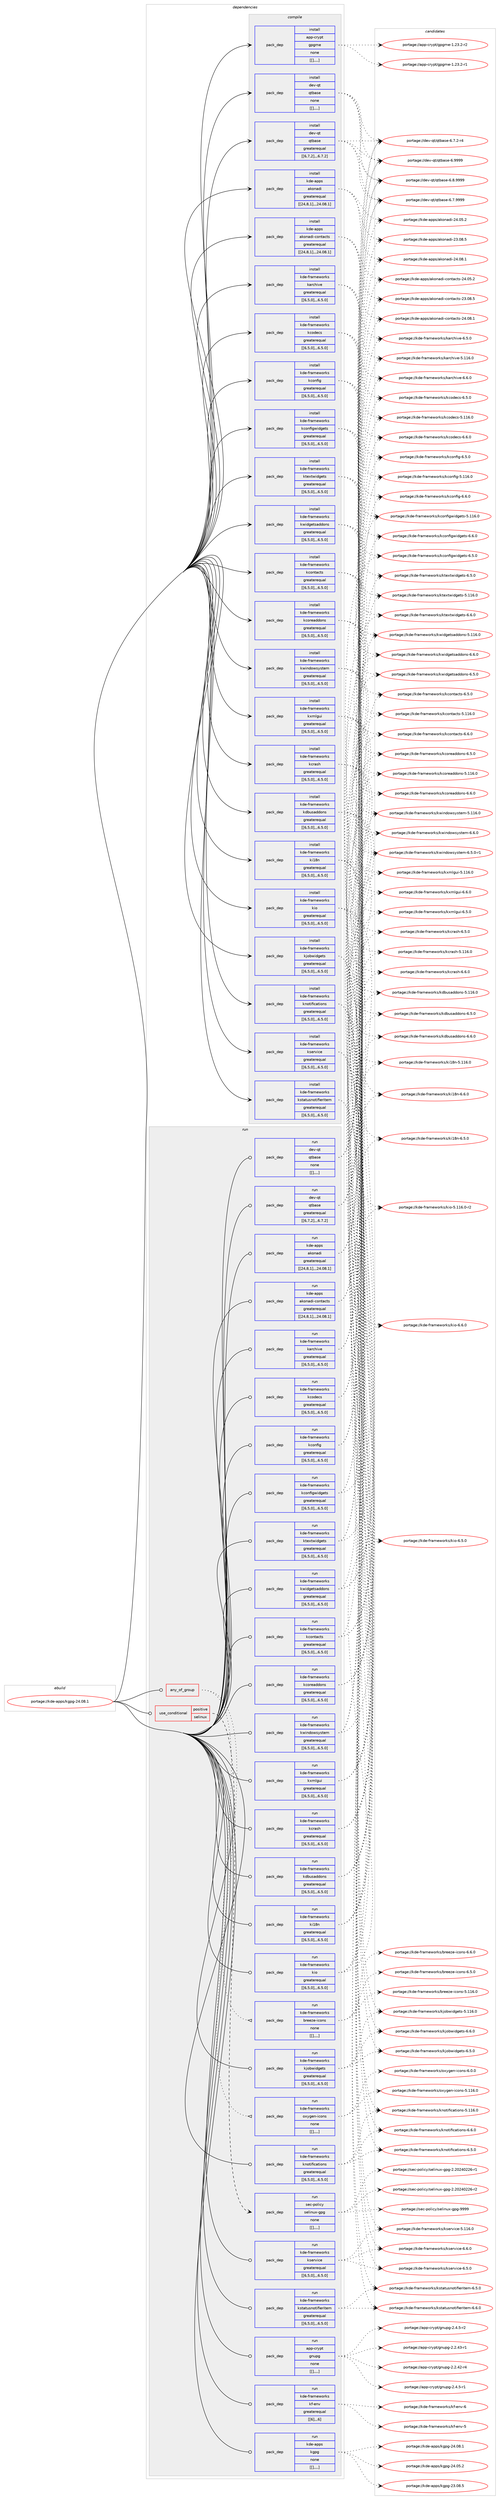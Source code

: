 digraph prolog {

# *************
# Graph options
# *************

newrank=true;
concentrate=true;
compound=true;
graph [rankdir=LR,fontname=Helvetica,fontsize=10,ranksep=1.5];#, ranksep=2.5, nodesep=0.2];
edge  [arrowhead=vee];
node  [fontname=Helvetica,fontsize=10];

# **********
# The ebuild
# **********

subgraph cluster_leftcol {
color=gray;
label=<<i>ebuild</i>>;
id [label="portage://kde-apps/kgpg-24.08.1", color=red, width=4, href="../kde-apps/kgpg-24.08.1.svg"];
}

# ****************
# The dependencies
# ****************

subgraph cluster_midcol {
color=gray;
label=<<i>dependencies</i>>;
subgraph cluster_compile {
fillcolor="#eeeeee";
style=filled;
label=<<i>compile</i>>;
subgraph pack188735 {
dependency259751 [label=<<TABLE BORDER="0" CELLBORDER="1" CELLSPACING="0" CELLPADDING="4" WIDTH="220"><TR><TD ROWSPAN="6" CELLPADDING="30">pack_dep</TD></TR><TR><TD WIDTH="110">install</TD></TR><TR><TD>app-crypt</TD></TR><TR><TD>gpgme</TD></TR><TR><TD>none</TD></TR><TR><TD>[[],,,,]</TD></TR></TABLE>>, shape=none, color=blue];
}
id:e -> dependency259751:w [weight=20,style="solid",arrowhead="vee"];
subgraph pack188736 {
dependency259752 [label=<<TABLE BORDER="0" CELLBORDER="1" CELLSPACING="0" CELLPADDING="4" WIDTH="220"><TR><TD ROWSPAN="6" CELLPADDING="30">pack_dep</TD></TR><TR><TD WIDTH="110">install</TD></TR><TR><TD>dev-qt</TD></TR><TR><TD>qtbase</TD></TR><TR><TD>greaterequal</TD></TR><TR><TD>[[6,7,2],,,6.7.2]</TD></TR></TABLE>>, shape=none, color=blue];
}
id:e -> dependency259752:w [weight=20,style="solid",arrowhead="vee"];
subgraph pack188737 {
dependency259753 [label=<<TABLE BORDER="0" CELLBORDER="1" CELLSPACING="0" CELLPADDING="4" WIDTH="220"><TR><TD ROWSPAN="6" CELLPADDING="30">pack_dep</TD></TR><TR><TD WIDTH="110">install</TD></TR><TR><TD>dev-qt</TD></TR><TR><TD>qtbase</TD></TR><TR><TD>none</TD></TR><TR><TD>[[],,,,]</TD></TR></TABLE>>, shape=none, color=blue];
}
id:e -> dependency259753:w [weight=20,style="solid",arrowhead="vee"];
subgraph pack188738 {
dependency259754 [label=<<TABLE BORDER="0" CELLBORDER="1" CELLSPACING="0" CELLPADDING="4" WIDTH="220"><TR><TD ROWSPAN="6" CELLPADDING="30">pack_dep</TD></TR><TR><TD WIDTH="110">install</TD></TR><TR><TD>kde-apps</TD></TR><TR><TD>akonadi</TD></TR><TR><TD>greaterequal</TD></TR><TR><TD>[[24,8,1],,,24.08.1]</TD></TR></TABLE>>, shape=none, color=blue];
}
id:e -> dependency259754:w [weight=20,style="solid",arrowhead="vee"];
subgraph pack188739 {
dependency259755 [label=<<TABLE BORDER="0" CELLBORDER="1" CELLSPACING="0" CELLPADDING="4" WIDTH="220"><TR><TD ROWSPAN="6" CELLPADDING="30">pack_dep</TD></TR><TR><TD WIDTH="110">install</TD></TR><TR><TD>kde-apps</TD></TR><TR><TD>akonadi-contacts</TD></TR><TR><TD>greaterequal</TD></TR><TR><TD>[[24,8,1],,,24.08.1]</TD></TR></TABLE>>, shape=none, color=blue];
}
id:e -> dependency259755:w [weight=20,style="solid",arrowhead="vee"];
subgraph pack188740 {
dependency259756 [label=<<TABLE BORDER="0" CELLBORDER="1" CELLSPACING="0" CELLPADDING="4" WIDTH="220"><TR><TD ROWSPAN="6" CELLPADDING="30">pack_dep</TD></TR><TR><TD WIDTH="110">install</TD></TR><TR><TD>kde-frameworks</TD></TR><TR><TD>karchive</TD></TR><TR><TD>greaterequal</TD></TR><TR><TD>[[6,5,0],,,6.5.0]</TD></TR></TABLE>>, shape=none, color=blue];
}
id:e -> dependency259756:w [weight=20,style="solid",arrowhead="vee"];
subgraph pack188741 {
dependency259757 [label=<<TABLE BORDER="0" CELLBORDER="1" CELLSPACING="0" CELLPADDING="4" WIDTH="220"><TR><TD ROWSPAN="6" CELLPADDING="30">pack_dep</TD></TR><TR><TD WIDTH="110">install</TD></TR><TR><TD>kde-frameworks</TD></TR><TR><TD>kcodecs</TD></TR><TR><TD>greaterequal</TD></TR><TR><TD>[[6,5,0],,,6.5.0]</TD></TR></TABLE>>, shape=none, color=blue];
}
id:e -> dependency259757:w [weight=20,style="solid",arrowhead="vee"];
subgraph pack188742 {
dependency259758 [label=<<TABLE BORDER="0" CELLBORDER="1" CELLSPACING="0" CELLPADDING="4" WIDTH="220"><TR><TD ROWSPAN="6" CELLPADDING="30">pack_dep</TD></TR><TR><TD WIDTH="110">install</TD></TR><TR><TD>kde-frameworks</TD></TR><TR><TD>kconfig</TD></TR><TR><TD>greaterequal</TD></TR><TR><TD>[[6,5,0],,,6.5.0]</TD></TR></TABLE>>, shape=none, color=blue];
}
id:e -> dependency259758:w [weight=20,style="solid",arrowhead="vee"];
subgraph pack188743 {
dependency259759 [label=<<TABLE BORDER="0" CELLBORDER="1" CELLSPACING="0" CELLPADDING="4" WIDTH="220"><TR><TD ROWSPAN="6" CELLPADDING="30">pack_dep</TD></TR><TR><TD WIDTH="110">install</TD></TR><TR><TD>kde-frameworks</TD></TR><TR><TD>kconfigwidgets</TD></TR><TR><TD>greaterequal</TD></TR><TR><TD>[[6,5,0],,,6.5.0]</TD></TR></TABLE>>, shape=none, color=blue];
}
id:e -> dependency259759:w [weight=20,style="solid",arrowhead="vee"];
subgraph pack188744 {
dependency259760 [label=<<TABLE BORDER="0" CELLBORDER="1" CELLSPACING="0" CELLPADDING="4" WIDTH="220"><TR><TD ROWSPAN="6" CELLPADDING="30">pack_dep</TD></TR><TR><TD WIDTH="110">install</TD></TR><TR><TD>kde-frameworks</TD></TR><TR><TD>kcontacts</TD></TR><TR><TD>greaterequal</TD></TR><TR><TD>[[6,5,0],,,6.5.0]</TD></TR></TABLE>>, shape=none, color=blue];
}
id:e -> dependency259760:w [weight=20,style="solid",arrowhead="vee"];
subgraph pack188745 {
dependency259761 [label=<<TABLE BORDER="0" CELLBORDER="1" CELLSPACING="0" CELLPADDING="4" WIDTH="220"><TR><TD ROWSPAN="6" CELLPADDING="30">pack_dep</TD></TR><TR><TD WIDTH="110">install</TD></TR><TR><TD>kde-frameworks</TD></TR><TR><TD>kcoreaddons</TD></TR><TR><TD>greaterequal</TD></TR><TR><TD>[[6,5,0],,,6.5.0]</TD></TR></TABLE>>, shape=none, color=blue];
}
id:e -> dependency259761:w [weight=20,style="solid",arrowhead="vee"];
subgraph pack188746 {
dependency259762 [label=<<TABLE BORDER="0" CELLBORDER="1" CELLSPACING="0" CELLPADDING="4" WIDTH="220"><TR><TD ROWSPAN="6" CELLPADDING="30">pack_dep</TD></TR><TR><TD WIDTH="110">install</TD></TR><TR><TD>kde-frameworks</TD></TR><TR><TD>kcrash</TD></TR><TR><TD>greaterequal</TD></TR><TR><TD>[[6,5,0],,,6.5.0]</TD></TR></TABLE>>, shape=none, color=blue];
}
id:e -> dependency259762:w [weight=20,style="solid",arrowhead="vee"];
subgraph pack188747 {
dependency259763 [label=<<TABLE BORDER="0" CELLBORDER="1" CELLSPACING="0" CELLPADDING="4" WIDTH="220"><TR><TD ROWSPAN="6" CELLPADDING="30">pack_dep</TD></TR><TR><TD WIDTH="110">install</TD></TR><TR><TD>kde-frameworks</TD></TR><TR><TD>kdbusaddons</TD></TR><TR><TD>greaterequal</TD></TR><TR><TD>[[6,5,0],,,6.5.0]</TD></TR></TABLE>>, shape=none, color=blue];
}
id:e -> dependency259763:w [weight=20,style="solid",arrowhead="vee"];
subgraph pack188748 {
dependency259764 [label=<<TABLE BORDER="0" CELLBORDER="1" CELLSPACING="0" CELLPADDING="4" WIDTH="220"><TR><TD ROWSPAN="6" CELLPADDING="30">pack_dep</TD></TR><TR><TD WIDTH="110">install</TD></TR><TR><TD>kde-frameworks</TD></TR><TR><TD>ki18n</TD></TR><TR><TD>greaterequal</TD></TR><TR><TD>[[6,5,0],,,6.5.0]</TD></TR></TABLE>>, shape=none, color=blue];
}
id:e -> dependency259764:w [weight=20,style="solid",arrowhead="vee"];
subgraph pack188749 {
dependency259765 [label=<<TABLE BORDER="0" CELLBORDER="1" CELLSPACING="0" CELLPADDING="4" WIDTH="220"><TR><TD ROWSPAN="6" CELLPADDING="30">pack_dep</TD></TR><TR><TD WIDTH="110">install</TD></TR><TR><TD>kde-frameworks</TD></TR><TR><TD>kio</TD></TR><TR><TD>greaterequal</TD></TR><TR><TD>[[6,5,0],,,6.5.0]</TD></TR></TABLE>>, shape=none, color=blue];
}
id:e -> dependency259765:w [weight=20,style="solid",arrowhead="vee"];
subgraph pack188750 {
dependency259766 [label=<<TABLE BORDER="0" CELLBORDER="1" CELLSPACING="0" CELLPADDING="4" WIDTH="220"><TR><TD ROWSPAN="6" CELLPADDING="30">pack_dep</TD></TR><TR><TD WIDTH="110">install</TD></TR><TR><TD>kde-frameworks</TD></TR><TR><TD>kjobwidgets</TD></TR><TR><TD>greaterequal</TD></TR><TR><TD>[[6,5,0],,,6.5.0]</TD></TR></TABLE>>, shape=none, color=blue];
}
id:e -> dependency259766:w [weight=20,style="solid",arrowhead="vee"];
subgraph pack188751 {
dependency259767 [label=<<TABLE BORDER="0" CELLBORDER="1" CELLSPACING="0" CELLPADDING="4" WIDTH="220"><TR><TD ROWSPAN="6" CELLPADDING="30">pack_dep</TD></TR><TR><TD WIDTH="110">install</TD></TR><TR><TD>kde-frameworks</TD></TR><TR><TD>knotifications</TD></TR><TR><TD>greaterequal</TD></TR><TR><TD>[[6,5,0],,,6.5.0]</TD></TR></TABLE>>, shape=none, color=blue];
}
id:e -> dependency259767:w [weight=20,style="solid",arrowhead="vee"];
subgraph pack188752 {
dependency259768 [label=<<TABLE BORDER="0" CELLBORDER="1" CELLSPACING="0" CELLPADDING="4" WIDTH="220"><TR><TD ROWSPAN="6" CELLPADDING="30">pack_dep</TD></TR><TR><TD WIDTH="110">install</TD></TR><TR><TD>kde-frameworks</TD></TR><TR><TD>kservice</TD></TR><TR><TD>greaterequal</TD></TR><TR><TD>[[6,5,0],,,6.5.0]</TD></TR></TABLE>>, shape=none, color=blue];
}
id:e -> dependency259768:w [weight=20,style="solid",arrowhead="vee"];
subgraph pack188753 {
dependency259769 [label=<<TABLE BORDER="0" CELLBORDER="1" CELLSPACING="0" CELLPADDING="4" WIDTH="220"><TR><TD ROWSPAN="6" CELLPADDING="30">pack_dep</TD></TR><TR><TD WIDTH="110">install</TD></TR><TR><TD>kde-frameworks</TD></TR><TR><TD>kstatusnotifieritem</TD></TR><TR><TD>greaterequal</TD></TR><TR><TD>[[6,5,0],,,6.5.0]</TD></TR></TABLE>>, shape=none, color=blue];
}
id:e -> dependency259769:w [weight=20,style="solid",arrowhead="vee"];
subgraph pack188754 {
dependency259770 [label=<<TABLE BORDER="0" CELLBORDER="1" CELLSPACING="0" CELLPADDING="4" WIDTH="220"><TR><TD ROWSPAN="6" CELLPADDING="30">pack_dep</TD></TR><TR><TD WIDTH="110">install</TD></TR><TR><TD>kde-frameworks</TD></TR><TR><TD>ktextwidgets</TD></TR><TR><TD>greaterequal</TD></TR><TR><TD>[[6,5,0],,,6.5.0]</TD></TR></TABLE>>, shape=none, color=blue];
}
id:e -> dependency259770:w [weight=20,style="solid",arrowhead="vee"];
subgraph pack188755 {
dependency259771 [label=<<TABLE BORDER="0" CELLBORDER="1" CELLSPACING="0" CELLPADDING="4" WIDTH="220"><TR><TD ROWSPAN="6" CELLPADDING="30">pack_dep</TD></TR><TR><TD WIDTH="110">install</TD></TR><TR><TD>kde-frameworks</TD></TR><TR><TD>kwidgetsaddons</TD></TR><TR><TD>greaterequal</TD></TR><TR><TD>[[6,5,0],,,6.5.0]</TD></TR></TABLE>>, shape=none, color=blue];
}
id:e -> dependency259771:w [weight=20,style="solid",arrowhead="vee"];
subgraph pack188756 {
dependency259772 [label=<<TABLE BORDER="0" CELLBORDER="1" CELLSPACING="0" CELLPADDING="4" WIDTH="220"><TR><TD ROWSPAN="6" CELLPADDING="30">pack_dep</TD></TR><TR><TD WIDTH="110">install</TD></TR><TR><TD>kde-frameworks</TD></TR><TR><TD>kwindowsystem</TD></TR><TR><TD>greaterequal</TD></TR><TR><TD>[[6,5,0],,,6.5.0]</TD></TR></TABLE>>, shape=none, color=blue];
}
id:e -> dependency259772:w [weight=20,style="solid",arrowhead="vee"];
subgraph pack188757 {
dependency259773 [label=<<TABLE BORDER="0" CELLBORDER="1" CELLSPACING="0" CELLPADDING="4" WIDTH="220"><TR><TD ROWSPAN="6" CELLPADDING="30">pack_dep</TD></TR><TR><TD WIDTH="110">install</TD></TR><TR><TD>kde-frameworks</TD></TR><TR><TD>kxmlgui</TD></TR><TR><TD>greaterequal</TD></TR><TR><TD>[[6,5,0],,,6.5.0]</TD></TR></TABLE>>, shape=none, color=blue];
}
id:e -> dependency259773:w [weight=20,style="solid",arrowhead="vee"];
}
subgraph cluster_compileandrun {
fillcolor="#eeeeee";
style=filled;
label=<<i>compile and run</i>>;
}
subgraph cluster_run {
fillcolor="#eeeeee";
style=filled;
label=<<i>run</i>>;
subgraph any1644 {
dependency259774 [label=<<TABLE BORDER="0" CELLBORDER="1" CELLSPACING="0" CELLPADDING="4"><TR><TD CELLPADDING="10">any_of_group</TD></TR></TABLE>>, shape=none, color=red];subgraph pack188758 {
dependency259775 [label=<<TABLE BORDER="0" CELLBORDER="1" CELLSPACING="0" CELLPADDING="4" WIDTH="220"><TR><TD ROWSPAN="6" CELLPADDING="30">pack_dep</TD></TR><TR><TD WIDTH="110">run</TD></TR><TR><TD>kde-frameworks</TD></TR><TR><TD>breeze-icons</TD></TR><TR><TD>none</TD></TR><TR><TD>[[],,,,]</TD></TR></TABLE>>, shape=none, color=blue];
}
dependency259774:e -> dependency259775:w [weight=20,style="dotted",arrowhead="oinv"];
subgraph pack188759 {
dependency259776 [label=<<TABLE BORDER="0" CELLBORDER="1" CELLSPACING="0" CELLPADDING="4" WIDTH="220"><TR><TD ROWSPAN="6" CELLPADDING="30">pack_dep</TD></TR><TR><TD WIDTH="110">run</TD></TR><TR><TD>kde-frameworks</TD></TR><TR><TD>oxygen-icons</TD></TR><TR><TD>none</TD></TR><TR><TD>[[],,,,]</TD></TR></TABLE>>, shape=none, color=blue];
}
dependency259774:e -> dependency259776:w [weight=20,style="dotted",arrowhead="oinv"];
}
id:e -> dependency259774:w [weight=20,style="solid",arrowhead="odot"];
subgraph cond69212 {
dependency259777 [label=<<TABLE BORDER="0" CELLBORDER="1" CELLSPACING="0" CELLPADDING="4"><TR><TD ROWSPAN="3" CELLPADDING="10">use_conditional</TD></TR><TR><TD>positive</TD></TR><TR><TD>selinux</TD></TR></TABLE>>, shape=none, color=red];
subgraph pack188760 {
dependency259778 [label=<<TABLE BORDER="0" CELLBORDER="1" CELLSPACING="0" CELLPADDING="4" WIDTH="220"><TR><TD ROWSPAN="6" CELLPADDING="30">pack_dep</TD></TR><TR><TD WIDTH="110">run</TD></TR><TR><TD>sec-policy</TD></TR><TR><TD>selinux-gpg</TD></TR><TR><TD>none</TD></TR><TR><TD>[[],,,,]</TD></TR></TABLE>>, shape=none, color=blue];
}
dependency259777:e -> dependency259778:w [weight=20,style="dashed",arrowhead="vee"];
}
id:e -> dependency259777:w [weight=20,style="solid",arrowhead="odot"];
subgraph pack188761 {
dependency259779 [label=<<TABLE BORDER="0" CELLBORDER="1" CELLSPACING="0" CELLPADDING="4" WIDTH="220"><TR><TD ROWSPAN="6" CELLPADDING="30">pack_dep</TD></TR><TR><TD WIDTH="110">run</TD></TR><TR><TD>app-crypt</TD></TR><TR><TD>gnupg</TD></TR><TR><TD>none</TD></TR><TR><TD>[[],,,,]</TD></TR></TABLE>>, shape=none, color=blue];
}
id:e -> dependency259779:w [weight=20,style="solid",arrowhead="odot"];
subgraph pack188762 {
dependency259780 [label=<<TABLE BORDER="0" CELLBORDER="1" CELLSPACING="0" CELLPADDING="4" WIDTH="220"><TR><TD ROWSPAN="6" CELLPADDING="30">pack_dep</TD></TR><TR><TD WIDTH="110">run</TD></TR><TR><TD>dev-qt</TD></TR><TR><TD>qtbase</TD></TR><TR><TD>greaterequal</TD></TR><TR><TD>[[6,7,2],,,6.7.2]</TD></TR></TABLE>>, shape=none, color=blue];
}
id:e -> dependency259780:w [weight=20,style="solid",arrowhead="odot"];
subgraph pack188763 {
dependency259781 [label=<<TABLE BORDER="0" CELLBORDER="1" CELLSPACING="0" CELLPADDING="4" WIDTH="220"><TR><TD ROWSPAN="6" CELLPADDING="30">pack_dep</TD></TR><TR><TD WIDTH="110">run</TD></TR><TR><TD>dev-qt</TD></TR><TR><TD>qtbase</TD></TR><TR><TD>none</TD></TR><TR><TD>[[],,,,]</TD></TR></TABLE>>, shape=none, color=blue];
}
id:e -> dependency259781:w [weight=20,style="solid",arrowhead="odot"];
subgraph pack188764 {
dependency259782 [label=<<TABLE BORDER="0" CELLBORDER="1" CELLSPACING="0" CELLPADDING="4" WIDTH="220"><TR><TD ROWSPAN="6" CELLPADDING="30">pack_dep</TD></TR><TR><TD WIDTH="110">run</TD></TR><TR><TD>kde-apps</TD></TR><TR><TD>akonadi</TD></TR><TR><TD>greaterequal</TD></TR><TR><TD>[[24,8,1],,,24.08.1]</TD></TR></TABLE>>, shape=none, color=blue];
}
id:e -> dependency259782:w [weight=20,style="solid",arrowhead="odot"];
subgraph pack188765 {
dependency259783 [label=<<TABLE BORDER="0" CELLBORDER="1" CELLSPACING="0" CELLPADDING="4" WIDTH="220"><TR><TD ROWSPAN="6" CELLPADDING="30">pack_dep</TD></TR><TR><TD WIDTH="110">run</TD></TR><TR><TD>kde-apps</TD></TR><TR><TD>akonadi-contacts</TD></TR><TR><TD>greaterequal</TD></TR><TR><TD>[[24,8,1],,,24.08.1]</TD></TR></TABLE>>, shape=none, color=blue];
}
id:e -> dependency259783:w [weight=20,style="solid",arrowhead="odot"];
subgraph pack188766 {
dependency259784 [label=<<TABLE BORDER="0" CELLBORDER="1" CELLSPACING="0" CELLPADDING="4" WIDTH="220"><TR><TD ROWSPAN="6" CELLPADDING="30">pack_dep</TD></TR><TR><TD WIDTH="110">run</TD></TR><TR><TD>kde-frameworks</TD></TR><TR><TD>karchive</TD></TR><TR><TD>greaterequal</TD></TR><TR><TD>[[6,5,0],,,6.5.0]</TD></TR></TABLE>>, shape=none, color=blue];
}
id:e -> dependency259784:w [weight=20,style="solid",arrowhead="odot"];
subgraph pack188767 {
dependency259785 [label=<<TABLE BORDER="0" CELLBORDER="1" CELLSPACING="0" CELLPADDING="4" WIDTH="220"><TR><TD ROWSPAN="6" CELLPADDING="30">pack_dep</TD></TR><TR><TD WIDTH="110">run</TD></TR><TR><TD>kde-frameworks</TD></TR><TR><TD>kcodecs</TD></TR><TR><TD>greaterequal</TD></TR><TR><TD>[[6,5,0],,,6.5.0]</TD></TR></TABLE>>, shape=none, color=blue];
}
id:e -> dependency259785:w [weight=20,style="solid",arrowhead="odot"];
subgraph pack188768 {
dependency259786 [label=<<TABLE BORDER="0" CELLBORDER="1" CELLSPACING="0" CELLPADDING="4" WIDTH="220"><TR><TD ROWSPAN="6" CELLPADDING="30">pack_dep</TD></TR><TR><TD WIDTH="110">run</TD></TR><TR><TD>kde-frameworks</TD></TR><TR><TD>kconfig</TD></TR><TR><TD>greaterequal</TD></TR><TR><TD>[[6,5,0],,,6.5.0]</TD></TR></TABLE>>, shape=none, color=blue];
}
id:e -> dependency259786:w [weight=20,style="solid",arrowhead="odot"];
subgraph pack188769 {
dependency259787 [label=<<TABLE BORDER="0" CELLBORDER="1" CELLSPACING="0" CELLPADDING="4" WIDTH="220"><TR><TD ROWSPAN="6" CELLPADDING="30">pack_dep</TD></TR><TR><TD WIDTH="110">run</TD></TR><TR><TD>kde-frameworks</TD></TR><TR><TD>kconfigwidgets</TD></TR><TR><TD>greaterequal</TD></TR><TR><TD>[[6,5,0],,,6.5.0]</TD></TR></TABLE>>, shape=none, color=blue];
}
id:e -> dependency259787:w [weight=20,style="solid",arrowhead="odot"];
subgraph pack188770 {
dependency259788 [label=<<TABLE BORDER="0" CELLBORDER="1" CELLSPACING="0" CELLPADDING="4" WIDTH="220"><TR><TD ROWSPAN="6" CELLPADDING="30">pack_dep</TD></TR><TR><TD WIDTH="110">run</TD></TR><TR><TD>kde-frameworks</TD></TR><TR><TD>kcontacts</TD></TR><TR><TD>greaterequal</TD></TR><TR><TD>[[6,5,0],,,6.5.0]</TD></TR></TABLE>>, shape=none, color=blue];
}
id:e -> dependency259788:w [weight=20,style="solid",arrowhead="odot"];
subgraph pack188771 {
dependency259789 [label=<<TABLE BORDER="0" CELLBORDER="1" CELLSPACING="0" CELLPADDING="4" WIDTH="220"><TR><TD ROWSPAN="6" CELLPADDING="30">pack_dep</TD></TR><TR><TD WIDTH="110">run</TD></TR><TR><TD>kde-frameworks</TD></TR><TR><TD>kcoreaddons</TD></TR><TR><TD>greaterequal</TD></TR><TR><TD>[[6,5,0],,,6.5.0]</TD></TR></TABLE>>, shape=none, color=blue];
}
id:e -> dependency259789:w [weight=20,style="solid",arrowhead="odot"];
subgraph pack188772 {
dependency259790 [label=<<TABLE BORDER="0" CELLBORDER="1" CELLSPACING="0" CELLPADDING="4" WIDTH="220"><TR><TD ROWSPAN="6" CELLPADDING="30">pack_dep</TD></TR><TR><TD WIDTH="110">run</TD></TR><TR><TD>kde-frameworks</TD></TR><TR><TD>kcrash</TD></TR><TR><TD>greaterequal</TD></TR><TR><TD>[[6,5,0],,,6.5.0]</TD></TR></TABLE>>, shape=none, color=blue];
}
id:e -> dependency259790:w [weight=20,style="solid",arrowhead="odot"];
subgraph pack188773 {
dependency259791 [label=<<TABLE BORDER="0" CELLBORDER="1" CELLSPACING="0" CELLPADDING="4" WIDTH="220"><TR><TD ROWSPAN="6" CELLPADDING="30">pack_dep</TD></TR><TR><TD WIDTH="110">run</TD></TR><TR><TD>kde-frameworks</TD></TR><TR><TD>kdbusaddons</TD></TR><TR><TD>greaterequal</TD></TR><TR><TD>[[6,5,0],,,6.5.0]</TD></TR></TABLE>>, shape=none, color=blue];
}
id:e -> dependency259791:w [weight=20,style="solid",arrowhead="odot"];
subgraph pack188774 {
dependency259792 [label=<<TABLE BORDER="0" CELLBORDER="1" CELLSPACING="0" CELLPADDING="4" WIDTH="220"><TR><TD ROWSPAN="6" CELLPADDING="30">pack_dep</TD></TR><TR><TD WIDTH="110">run</TD></TR><TR><TD>kde-frameworks</TD></TR><TR><TD>kf-env</TD></TR><TR><TD>greaterequal</TD></TR><TR><TD>[[6],,,6]</TD></TR></TABLE>>, shape=none, color=blue];
}
id:e -> dependency259792:w [weight=20,style="solid",arrowhead="odot"];
subgraph pack188775 {
dependency259793 [label=<<TABLE BORDER="0" CELLBORDER="1" CELLSPACING="0" CELLPADDING="4" WIDTH="220"><TR><TD ROWSPAN="6" CELLPADDING="30">pack_dep</TD></TR><TR><TD WIDTH="110">run</TD></TR><TR><TD>kde-frameworks</TD></TR><TR><TD>ki18n</TD></TR><TR><TD>greaterequal</TD></TR><TR><TD>[[6,5,0],,,6.5.0]</TD></TR></TABLE>>, shape=none, color=blue];
}
id:e -> dependency259793:w [weight=20,style="solid",arrowhead="odot"];
subgraph pack188776 {
dependency259794 [label=<<TABLE BORDER="0" CELLBORDER="1" CELLSPACING="0" CELLPADDING="4" WIDTH="220"><TR><TD ROWSPAN="6" CELLPADDING="30">pack_dep</TD></TR><TR><TD WIDTH="110">run</TD></TR><TR><TD>kde-frameworks</TD></TR><TR><TD>kio</TD></TR><TR><TD>greaterequal</TD></TR><TR><TD>[[6,5,0],,,6.5.0]</TD></TR></TABLE>>, shape=none, color=blue];
}
id:e -> dependency259794:w [weight=20,style="solid",arrowhead="odot"];
subgraph pack188777 {
dependency259795 [label=<<TABLE BORDER="0" CELLBORDER="1" CELLSPACING="0" CELLPADDING="4" WIDTH="220"><TR><TD ROWSPAN="6" CELLPADDING="30">pack_dep</TD></TR><TR><TD WIDTH="110">run</TD></TR><TR><TD>kde-frameworks</TD></TR><TR><TD>kjobwidgets</TD></TR><TR><TD>greaterequal</TD></TR><TR><TD>[[6,5,0],,,6.5.0]</TD></TR></TABLE>>, shape=none, color=blue];
}
id:e -> dependency259795:w [weight=20,style="solid",arrowhead="odot"];
subgraph pack188778 {
dependency259796 [label=<<TABLE BORDER="0" CELLBORDER="1" CELLSPACING="0" CELLPADDING="4" WIDTH="220"><TR><TD ROWSPAN="6" CELLPADDING="30">pack_dep</TD></TR><TR><TD WIDTH="110">run</TD></TR><TR><TD>kde-frameworks</TD></TR><TR><TD>knotifications</TD></TR><TR><TD>greaterequal</TD></TR><TR><TD>[[6,5,0],,,6.5.0]</TD></TR></TABLE>>, shape=none, color=blue];
}
id:e -> dependency259796:w [weight=20,style="solid",arrowhead="odot"];
subgraph pack188779 {
dependency259797 [label=<<TABLE BORDER="0" CELLBORDER="1" CELLSPACING="0" CELLPADDING="4" WIDTH="220"><TR><TD ROWSPAN="6" CELLPADDING="30">pack_dep</TD></TR><TR><TD WIDTH="110">run</TD></TR><TR><TD>kde-frameworks</TD></TR><TR><TD>kservice</TD></TR><TR><TD>greaterequal</TD></TR><TR><TD>[[6,5,0],,,6.5.0]</TD></TR></TABLE>>, shape=none, color=blue];
}
id:e -> dependency259797:w [weight=20,style="solid",arrowhead="odot"];
subgraph pack188780 {
dependency259798 [label=<<TABLE BORDER="0" CELLBORDER="1" CELLSPACING="0" CELLPADDING="4" WIDTH="220"><TR><TD ROWSPAN="6" CELLPADDING="30">pack_dep</TD></TR><TR><TD WIDTH="110">run</TD></TR><TR><TD>kde-frameworks</TD></TR><TR><TD>kstatusnotifieritem</TD></TR><TR><TD>greaterequal</TD></TR><TR><TD>[[6,5,0],,,6.5.0]</TD></TR></TABLE>>, shape=none, color=blue];
}
id:e -> dependency259798:w [weight=20,style="solid",arrowhead="odot"];
subgraph pack188781 {
dependency259799 [label=<<TABLE BORDER="0" CELLBORDER="1" CELLSPACING="0" CELLPADDING="4" WIDTH="220"><TR><TD ROWSPAN="6" CELLPADDING="30">pack_dep</TD></TR><TR><TD WIDTH="110">run</TD></TR><TR><TD>kde-frameworks</TD></TR><TR><TD>ktextwidgets</TD></TR><TR><TD>greaterequal</TD></TR><TR><TD>[[6,5,0],,,6.5.0]</TD></TR></TABLE>>, shape=none, color=blue];
}
id:e -> dependency259799:w [weight=20,style="solid",arrowhead="odot"];
subgraph pack188782 {
dependency259800 [label=<<TABLE BORDER="0" CELLBORDER="1" CELLSPACING="0" CELLPADDING="4" WIDTH="220"><TR><TD ROWSPAN="6" CELLPADDING="30">pack_dep</TD></TR><TR><TD WIDTH="110">run</TD></TR><TR><TD>kde-frameworks</TD></TR><TR><TD>kwidgetsaddons</TD></TR><TR><TD>greaterequal</TD></TR><TR><TD>[[6,5,0],,,6.5.0]</TD></TR></TABLE>>, shape=none, color=blue];
}
id:e -> dependency259800:w [weight=20,style="solid",arrowhead="odot"];
subgraph pack188783 {
dependency259801 [label=<<TABLE BORDER="0" CELLBORDER="1" CELLSPACING="0" CELLPADDING="4" WIDTH="220"><TR><TD ROWSPAN="6" CELLPADDING="30">pack_dep</TD></TR><TR><TD WIDTH="110">run</TD></TR><TR><TD>kde-frameworks</TD></TR><TR><TD>kwindowsystem</TD></TR><TR><TD>greaterequal</TD></TR><TR><TD>[[6,5,0],,,6.5.0]</TD></TR></TABLE>>, shape=none, color=blue];
}
id:e -> dependency259801:w [weight=20,style="solid",arrowhead="odot"];
subgraph pack188784 {
dependency259802 [label=<<TABLE BORDER="0" CELLBORDER="1" CELLSPACING="0" CELLPADDING="4" WIDTH="220"><TR><TD ROWSPAN="6" CELLPADDING="30">pack_dep</TD></TR><TR><TD WIDTH="110">run</TD></TR><TR><TD>kde-frameworks</TD></TR><TR><TD>kxmlgui</TD></TR><TR><TD>greaterequal</TD></TR><TR><TD>[[6,5,0],,,6.5.0]</TD></TR></TABLE>>, shape=none, color=blue];
}
id:e -> dependency259802:w [weight=20,style="solid",arrowhead="odot"];
subgraph pack188785 {
dependency259803 [label=<<TABLE BORDER="0" CELLBORDER="1" CELLSPACING="0" CELLPADDING="4" WIDTH="220"><TR><TD ROWSPAN="6" CELLPADDING="30">pack_dep</TD></TR><TR><TD WIDTH="110">run</TD></TR><TR><TD>kde-apps</TD></TR><TR><TD>kgpg</TD></TR><TR><TD>none</TD></TR><TR><TD>[[],,,,]</TD></TR></TABLE>>, shape=none, color=blue];
}
id:e -> dependency259803:w [weight=20,style="solid",arrowhead="odot"];
}
}

# **************
# The candidates
# **************

subgraph cluster_choices {
rank=same;
color=gray;
label=<<i>candidates</i>>;

subgraph choice188735 {
color=black;
nodesep=1;
choice97112112459911412111211647103112103109101454946505146504511450 [label="portage://app-crypt/gpgme-1.23.2-r2", color=red, width=4,href="../app-crypt/gpgme-1.23.2-r2.svg"];
choice97112112459911412111211647103112103109101454946505146504511449 [label="portage://app-crypt/gpgme-1.23.2-r1", color=red, width=4,href="../app-crypt/gpgme-1.23.2-r1.svg"];
dependency259751:e -> choice97112112459911412111211647103112103109101454946505146504511450:w [style=dotted,weight="100"];
dependency259751:e -> choice97112112459911412111211647103112103109101454946505146504511449:w [style=dotted,weight="100"];
}
subgraph choice188736 {
color=black;
nodesep=1;
choice1001011184511311647113116989711510145544657575757 [label="portage://dev-qt/qtbase-6.9999", color=red, width=4,href="../dev-qt/qtbase-6.9999.svg"];
choice10010111845113116471131169897115101455446564657575757 [label="portage://dev-qt/qtbase-6.8.9999", color=red, width=4,href="../dev-qt/qtbase-6.8.9999.svg"];
choice10010111845113116471131169897115101455446554657575757 [label="portage://dev-qt/qtbase-6.7.9999", color=red, width=4,href="../dev-qt/qtbase-6.7.9999.svg"];
choice100101118451131164711311698971151014554465546504511452 [label="portage://dev-qt/qtbase-6.7.2-r4", color=red, width=4,href="../dev-qt/qtbase-6.7.2-r4.svg"];
dependency259752:e -> choice1001011184511311647113116989711510145544657575757:w [style=dotted,weight="100"];
dependency259752:e -> choice10010111845113116471131169897115101455446564657575757:w [style=dotted,weight="100"];
dependency259752:e -> choice10010111845113116471131169897115101455446554657575757:w [style=dotted,weight="100"];
dependency259752:e -> choice100101118451131164711311698971151014554465546504511452:w [style=dotted,weight="100"];
}
subgraph choice188737 {
color=black;
nodesep=1;
choice1001011184511311647113116989711510145544657575757 [label="portage://dev-qt/qtbase-6.9999", color=red, width=4,href="../dev-qt/qtbase-6.9999.svg"];
choice10010111845113116471131169897115101455446564657575757 [label="portage://dev-qt/qtbase-6.8.9999", color=red, width=4,href="../dev-qt/qtbase-6.8.9999.svg"];
choice10010111845113116471131169897115101455446554657575757 [label="portage://dev-qt/qtbase-6.7.9999", color=red, width=4,href="../dev-qt/qtbase-6.7.9999.svg"];
choice100101118451131164711311698971151014554465546504511452 [label="portage://dev-qt/qtbase-6.7.2-r4", color=red, width=4,href="../dev-qt/qtbase-6.7.2-r4.svg"];
dependency259753:e -> choice1001011184511311647113116989711510145544657575757:w [style=dotted,weight="100"];
dependency259753:e -> choice10010111845113116471131169897115101455446564657575757:w [style=dotted,weight="100"];
dependency259753:e -> choice10010111845113116471131169897115101455446554657575757:w [style=dotted,weight="100"];
dependency259753:e -> choice100101118451131164711311698971151014554465546504511452:w [style=dotted,weight="100"];
}
subgraph choice188738 {
color=black;
nodesep=1;
choice10710010145971121121154797107111110971001054550524648564649 [label="portage://kde-apps/akonadi-24.08.1", color=red, width=4,href="../kde-apps/akonadi-24.08.1.svg"];
choice10710010145971121121154797107111110971001054550524648534650 [label="portage://kde-apps/akonadi-24.05.2", color=red, width=4,href="../kde-apps/akonadi-24.05.2.svg"];
choice10710010145971121121154797107111110971001054550514648564653 [label="portage://kde-apps/akonadi-23.08.5", color=red, width=4,href="../kde-apps/akonadi-23.08.5.svg"];
dependency259754:e -> choice10710010145971121121154797107111110971001054550524648564649:w [style=dotted,weight="100"];
dependency259754:e -> choice10710010145971121121154797107111110971001054550524648534650:w [style=dotted,weight="100"];
dependency259754:e -> choice10710010145971121121154797107111110971001054550514648564653:w [style=dotted,weight="100"];
}
subgraph choice188739 {
color=black;
nodesep=1;
choice1071001014597112112115479710711111097100105459911111011697991161154550524648564649 [label="portage://kde-apps/akonadi-contacts-24.08.1", color=red, width=4,href="../kde-apps/akonadi-contacts-24.08.1.svg"];
choice1071001014597112112115479710711111097100105459911111011697991161154550524648534650 [label="portage://kde-apps/akonadi-contacts-24.05.2", color=red, width=4,href="../kde-apps/akonadi-contacts-24.05.2.svg"];
choice1071001014597112112115479710711111097100105459911111011697991161154550514648564653 [label="portage://kde-apps/akonadi-contacts-23.08.5", color=red, width=4,href="../kde-apps/akonadi-contacts-23.08.5.svg"];
dependency259755:e -> choice1071001014597112112115479710711111097100105459911111011697991161154550524648564649:w [style=dotted,weight="100"];
dependency259755:e -> choice1071001014597112112115479710711111097100105459911111011697991161154550524648534650:w [style=dotted,weight="100"];
dependency259755:e -> choice1071001014597112112115479710711111097100105459911111011697991161154550514648564653:w [style=dotted,weight="100"];
}
subgraph choice188740 {
color=black;
nodesep=1;
choice1071001014510211497109101119111114107115471079711499104105118101455446544648 [label="portage://kde-frameworks/karchive-6.6.0", color=red, width=4,href="../kde-frameworks/karchive-6.6.0.svg"];
choice1071001014510211497109101119111114107115471079711499104105118101455446534648 [label="portage://kde-frameworks/karchive-6.5.0", color=red, width=4,href="../kde-frameworks/karchive-6.5.0.svg"];
choice10710010145102114971091011191111141071154710797114991041051181014553464949544648 [label="portage://kde-frameworks/karchive-5.116.0", color=red, width=4,href="../kde-frameworks/karchive-5.116.0.svg"];
dependency259756:e -> choice1071001014510211497109101119111114107115471079711499104105118101455446544648:w [style=dotted,weight="100"];
dependency259756:e -> choice1071001014510211497109101119111114107115471079711499104105118101455446534648:w [style=dotted,weight="100"];
dependency259756:e -> choice10710010145102114971091011191111141071154710797114991041051181014553464949544648:w [style=dotted,weight="100"];
}
subgraph choice188741 {
color=black;
nodesep=1;
choice1071001014510211497109101119111114107115471079911110010199115455446544648 [label="portage://kde-frameworks/kcodecs-6.6.0", color=red, width=4,href="../kde-frameworks/kcodecs-6.6.0.svg"];
choice1071001014510211497109101119111114107115471079911110010199115455446534648 [label="portage://kde-frameworks/kcodecs-6.5.0", color=red, width=4,href="../kde-frameworks/kcodecs-6.5.0.svg"];
choice10710010145102114971091011191111141071154710799111100101991154553464949544648 [label="portage://kde-frameworks/kcodecs-5.116.0", color=red, width=4,href="../kde-frameworks/kcodecs-5.116.0.svg"];
dependency259757:e -> choice1071001014510211497109101119111114107115471079911110010199115455446544648:w [style=dotted,weight="100"];
dependency259757:e -> choice1071001014510211497109101119111114107115471079911110010199115455446534648:w [style=dotted,weight="100"];
dependency259757:e -> choice10710010145102114971091011191111141071154710799111100101991154553464949544648:w [style=dotted,weight="100"];
}
subgraph choice188742 {
color=black;
nodesep=1;
choice10710010145102114971091011191111141071154710799111110102105103455446544648 [label="portage://kde-frameworks/kconfig-6.6.0", color=red, width=4,href="../kde-frameworks/kconfig-6.6.0.svg"];
choice10710010145102114971091011191111141071154710799111110102105103455446534648 [label="portage://kde-frameworks/kconfig-6.5.0", color=red, width=4,href="../kde-frameworks/kconfig-6.5.0.svg"];
choice107100101451021149710910111911111410711547107991111101021051034553464949544648 [label="portage://kde-frameworks/kconfig-5.116.0", color=red, width=4,href="../kde-frameworks/kconfig-5.116.0.svg"];
dependency259758:e -> choice10710010145102114971091011191111141071154710799111110102105103455446544648:w [style=dotted,weight="100"];
dependency259758:e -> choice10710010145102114971091011191111141071154710799111110102105103455446534648:w [style=dotted,weight="100"];
dependency259758:e -> choice107100101451021149710910111911111410711547107991111101021051034553464949544648:w [style=dotted,weight="100"];
}
subgraph choice188743 {
color=black;
nodesep=1;
choice10710010145102114971091011191111141071154710799111110102105103119105100103101116115455446544648 [label="portage://kde-frameworks/kconfigwidgets-6.6.0", color=red, width=4,href="../kde-frameworks/kconfigwidgets-6.6.0.svg"];
choice10710010145102114971091011191111141071154710799111110102105103119105100103101116115455446534648 [label="portage://kde-frameworks/kconfigwidgets-6.5.0", color=red, width=4,href="../kde-frameworks/kconfigwidgets-6.5.0.svg"];
choice107100101451021149710910111911111410711547107991111101021051031191051001031011161154553464949544648 [label="portage://kde-frameworks/kconfigwidgets-5.116.0", color=red, width=4,href="../kde-frameworks/kconfigwidgets-5.116.0.svg"];
dependency259759:e -> choice10710010145102114971091011191111141071154710799111110102105103119105100103101116115455446544648:w [style=dotted,weight="100"];
dependency259759:e -> choice10710010145102114971091011191111141071154710799111110102105103119105100103101116115455446534648:w [style=dotted,weight="100"];
dependency259759:e -> choice107100101451021149710910111911111410711547107991111101021051031191051001031011161154553464949544648:w [style=dotted,weight="100"];
}
subgraph choice188744 {
color=black;
nodesep=1;
choice107100101451021149710910111911111410711547107991111101169799116115455446544648 [label="portage://kde-frameworks/kcontacts-6.6.0", color=red, width=4,href="../kde-frameworks/kcontacts-6.6.0.svg"];
choice107100101451021149710910111911111410711547107991111101169799116115455446534648 [label="portage://kde-frameworks/kcontacts-6.5.0", color=red, width=4,href="../kde-frameworks/kcontacts-6.5.0.svg"];
choice1071001014510211497109101119111114107115471079911111011697991161154553464949544648 [label="portage://kde-frameworks/kcontacts-5.116.0", color=red, width=4,href="../kde-frameworks/kcontacts-5.116.0.svg"];
dependency259760:e -> choice107100101451021149710910111911111410711547107991111101169799116115455446544648:w [style=dotted,weight="100"];
dependency259760:e -> choice107100101451021149710910111911111410711547107991111101169799116115455446534648:w [style=dotted,weight="100"];
dependency259760:e -> choice1071001014510211497109101119111114107115471079911111011697991161154553464949544648:w [style=dotted,weight="100"];
}
subgraph choice188745 {
color=black;
nodesep=1;
choice1071001014510211497109101119111114107115471079911111410197100100111110115455446544648 [label="portage://kde-frameworks/kcoreaddons-6.6.0", color=red, width=4,href="../kde-frameworks/kcoreaddons-6.6.0.svg"];
choice1071001014510211497109101119111114107115471079911111410197100100111110115455446534648 [label="portage://kde-frameworks/kcoreaddons-6.5.0", color=red, width=4,href="../kde-frameworks/kcoreaddons-6.5.0.svg"];
choice10710010145102114971091011191111141071154710799111114101971001001111101154553464949544648 [label="portage://kde-frameworks/kcoreaddons-5.116.0", color=red, width=4,href="../kde-frameworks/kcoreaddons-5.116.0.svg"];
dependency259761:e -> choice1071001014510211497109101119111114107115471079911111410197100100111110115455446544648:w [style=dotted,weight="100"];
dependency259761:e -> choice1071001014510211497109101119111114107115471079911111410197100100111110115455446534648:w [style=dotted,weight="100"];
dependency259761:e -> choice10710010145102114971091011191111141071154710799111114101971001001111101154553464949544648:w [style=dotted,weight="100"];
}
subgraph choice188746 {
color=black;
nodesep=1;
choice1071001014510211497109101119111114107115471079911497115104455446544648 [label="portage://kde-frameworks/kcrash-6.6.0", color=red, width=4,href="../kde-frameworks/kcrash-6.6.0.svg"];
choice1071001014510211497109101119111114107115471079911497115104455446534648 [label="portage://kde-frameworks/kcrash-6.5.0", color=red, width=4,href="../kde-frameworks/kcrash-6.5.0.svg"];
choice10710010145102114971091011191111141071154710799114971151044553464949544648 [label="portage://kde-frameworks/kcrash-5.116.0", color=red, width=4,href="../kde-frameworks/kcrash-5.116.0.svg"];
dependency259762:e -> choice1071001014510211497109101119111114107115471079911497115104455446544648:w [style=dotted,weight="100"];
dependency259762:e -> choice1071001014510211497109101119111114107115471079911497115104455446534648:w [style=dotted,weight="100"];
dependency259762:e -> choice10710010145102114971091011191111141071154710799114971151044553464949544648:w [style=dotted,weight="100"];
}
subgraph choice188747 {
color=black;
nodesep=1;
choice1071001014510211497109101119111114107115471071009811711597100100111110115455446544648 [label="portage://kde-frameworks/kdbusaddons-6.6.0", color=red, width=4,href="../kde-frameworks/kdbusaddons-6.6.0.svg"];
choice1071001014510211497109101119111114107115471071009811711597100100111110115455446534648 [label="portage://kde-frameworks/kdbusaddons-6.5.0", color=red, width=4,href="../kde-frameworks/kdbusaddons-6.5.0.svg"];
choice10710010145102114971091011191111141071154710710098117115971001001111101154553464949544648 [label="portage://kde-frameworks/kdbusaddons-5.116.0", color=red, width=4,href="../kde-frameworks/kdbusaddons-5.116.0.svg"];
dependency259763:e -> choice1071001014510211497109101119111114107115471071009811711597100100111110115455446544648:w [style=dotted,weight="100"];
dependency259763:e -> choice1071001014510211497109101119111114107115471071009811711597100100111110115455446534648:w [style=dotted,weight="100"];
dependency259763:e -> choice10710010145102114971091011191111141071154710710098117115971001001111101154553464949544648:w [style=dotted,weight="100"];
}
subgraph choice188748 {
color=black;
nodesep=1;
choice1071001014510211497109101119111114107115471071054956110455446544648 [label="portage://kde-frameworks/ki18n-6.6.0", color=red, width=4,href="../kde-frameworks/ki18n-6.6.0.svg"];
choice1071001014510211497109101119111114107115471071054956110455446534648 [label="portage://kde-frameworks/ki18n-6.5.0", color=red, width=4,href="../kde-frameworks/ki18n-6.5.0.svg"];
choice10710010145102114971091011191111141071154710710549561104553464949544648 [label="portage://kde-frameworks/ki18n-5.116.0", color=red, width=4,href="../kde-frameworks/ki18n-5.116.0.svg"];
dependency259764:e -> choice1071001014510211497109101119111114107115471071054956110455446544648:w [style=dotted,weight="100"];
dependency259764:e -> choice1071001014510211497109101119111114107115471071054956110455446534648:w [style=dotted,weight="100"];
dependency259764:e -> choice10710010145102114971091011191111141071154710710549561104553464949544648:w [style=dotted,weight="100"];
}
subgraph choice188749 {
color=black;
nodesep=1;
choice107100101451021149710910111911111410711547107105111455446544648 [label="portage://kde-frameworks/kio-6.6.0", color=red, width=4,href="../kde-frameworks/kio-6.6.0.svg"];
choice107100101451021149710910111911111410711547107105111455446534648 [label="portage://kde-frameworks/kio-6.5.0", color=red, width=4,href="../kde-frameworks/kio-6.5.0.svg"];
choice10710010145102114971091011191111141071154710710511145534649495446484511450 [label="portage://kde-frameworks/kio-5.116.0-r2", color=red, width=4,href="../kde-frameworks/kio-5.116.0-r2.svg"];
dependency259765:e -> choice107100101451021149710910111911111410711547107105111455446544648:w [style=dotted,weight="100"];
dependency259765:e -> choice107100101451021149710910111911111410711547107105111455446534648:w [style=dotted,weight="100"];
dependency259765:e -> choice10710010145102114971091011191111141071154710710511145534649495446484511450:w [style=dotted,weight="100"];
}
subgraph choice188750 {
color=black;
nodesep=1;
choice10710010145102114971091011191111141071154710710611198119105100103101116115455446544648 [label="portage://kde-frameworks/kjobwidgets-6.6.0", color=red, width=4,href="../kde-frameworks/kjobwidgets-6.6.0.svg"];
choice10710010145102114971091011191111141071154710710611198119105100103101116115455446534648 [label="portage://kde-frameworks/kjobwidgets-6.5.0", color=red, width=4,href="../kde-frameworks/kjobwidgets-6.5.0.svg"];
choice107100101451021149710910111911111410711547107106111981191051001031011161154553464949544648 [label="portage://kde-frameworks/kjobwidgets-5.116.0", color=red, width=4,href="../kde-frameworks/kjobwidgets-5.116.0.svg"];
dependency259766:e -> choice10710010145102114971091011191111141071154710710611198119105100103101116115455446544648:w [style=dotted,weight="100"];
dependency259766:e -> choice10710010145102114971091011191111141071154710710611198119105100103101116115455446534648:w [style=dotted,weight="100"];
dependency259766:e -> choice107100101451021149710910111911111410711547107106111981191051001031011161154553464949544648:w [style=dotted,weight="100"];
}
subgraph choice188751 {
color=black;
nodesep=1;
choice1071001014510211497109101119111114107115471071101111161051021059997116105111110115455446544648 [label="portage://kde-frameworks/knotifications-6.6.0", color=red, width=4,href="../kde-frameworks/knotifications-6.6.0.svg"];
choice1071001014510211497109101119111114107115471071101111161051021059997116105111110115455446534648 [label="portage://kde-frameworks/knotifications-6.5.0", color=red, width=4,href="../kde-frameworks/knotifications-6.5.0.svg"];
choice10710010145102114971091011191111141071154710711011111610510210599971161051111101154553464949544648 [label="portage://kde-frameworks/knotifications-5.116.0", color=red, width=4,href="../kde-frameworks/knotifications-5.116.0.svg"];
dependency259767:e -> choice1071001014510211497109101119111114107115471071101111161051021059997116105111110115455446544648:w [style=dotted,weight="100"];
dependency259767:e -> choice1071001014510211497109101119111114107115471071101111161051021059997116105111110115455446534648:w [style=dotted,weight="100"];
dependency259767:e -> choice10710010145102114971091011191111141071154710711011111610510210599971161051111101154553464949544648:w [style=dotted,weight="100"];
}
subgraph choice188752 {
color=black;
nodesep=1;
choice10710010145102114971091011191111141071154710711510111411810599101455446544648 [label="portage://kde-frameworks/kservice-6.6.0", color=red, width=4,href="../kde-frameworks/kservice-6.6.0.svg"];
choice10710010145102114971091011191111141071154710711510111411810599101455446534648 [label="portage://kde-frameworks/kservice-6.5.0", color=red, width=4,href="../kde-frameworks/kservice-6.5.0.svg"];
choice107100101451021149710910111911111410711547107115101114118105991014553464949544648 [label="portage://kde-frameworks/kservice-5.116.0", color=red, width=4,href="../kde-frameworks/kservice-5.116.0.svg"];
dependency259768:e -> choice10710010145102114971091011191111141071154710711510111411810599101455446544648:w [style=dotted,weight="100"];
dependency259768:e -> choice10710010145102114971091011191111141071154710711510111411810599101455446534648:w [style=dotted,weight="100"];
dependency259768:e -> choice107100101451021149710910111911111410711547107115101114118105991014553464949544648:w [style=dotted,weight="100"];
}
subgraph choice188753 {
color=black;
nodesep=1;
choice10710010145102114971091011191111141071154710711511697116117115110111116105102105101114105116101109455446544648 [label="portage://kde-frameworks/kstatusnotifieritem-6.6.0", color=red, width=4,href="../kde-frameworks/kstatusnotifieritem-6.6.0.svg"];
choice10710010145102114971091011191111141071154710711511697116117115110111116105102105101114105116101109455446534648 [label="portage://kde-frameworks/kstatusnotifieritem-6.5.0", color=red, width=4,href="../kde-frameworks/kstatusnotifieritem-6.5.0.svg"];
dependency259769:e -> choice10710010145102114971091011191111141071154710711511697116117115110111116105102105101114105116101109455446544648:w [style=dotted,weight="100"];
dependency259769:e -> choice10710010145102114971091011191111141071154710711511697116117115110111116105102105101114105116101109455446534648:w [style=dotted,weight="100"];
}
subgraph choice188754 {
color=black;
nodesep=1;
choice107100101451021149710910111911111410711547107116101120116119105100103101116115455446544648 [label="portage://kde-frameworks/ktextwidgets-6.6.0", color=red, width=4,href="../kde-frameworks/ktextwidgets-6.6.0.svg"];
choice107100101451021149710910111911111410711547107116101120116119105100103101116115455446534648 [label="portage://kde-frameworks/ktextwidgets-6.5.0", color=red, width=4,href="../kde-frameworks/ktextwidgets-6.5.0.svg"];
choice1071001014510211497109101119111114107115471071161011201161191051001031011161154553464949544648 [label="portage://kde-frameworks/ktextwidgets-5.116.0", color=red, width=4,href="../kde-frameworks/ktextwidgets-5.116.0.svg"];
dependency259770:e -> choice107100101451021149710910111911111410711547107116101120116119105100103101116115455446544648:w [style=dotted,weight="100"];
dependency259770:e -> choice107100101451021149710910111911111410711547107116101120116119105100103101116115455446534648:w [style=dotted,weight="100"];
dependency259770:e -> choice1071001014510211497109101119111114107115471071161011201161191051001031011161154553464949544648:w [style=dotted,weight="100"];
}
subgraph choice188755 {
color=black;
nodesep=1;
choice10710010145102114971091011191111141071154710711910510010310111611597100100111110115455446544648 [label="portage://kde-frameworks/kwidgetsaddons-6.6.0", color=red, width=4,href="../kde-frameworks/kwidgetsaddons-6.6.0.svg"];
choice10710010145102114971091011191111141071154710711910510010310111611597100100111110115455446534648 [label="portage://kde-frameworks/kwidgetsaddons-6.5.0", color=red, width=4,href="../kde-frameworks/kwidgetsaddons-6.5.0.svg"];
choice107100101451021149710910111911111410711547107119105100103101116115971001001111101154553464949544648 [label="portage://kde-frameworks/kwidgetsaddons-5.116.0", color=red, width=4,href="../kde-frameworks/kwidgetsaddons-5.116.0.svg"];
dependency259771:e -> choice10710010145102114971091011191111141071154710711910510010310111611597100100111110115455446544648:w [style=dotted,weight="100"];
dependency259771:e -> choice10710010145102114971091011191111141071154710711910510010310111611597100100111110115455446534648:w [style=dotted,weight="100"];
dependency259771:e -> choice107100101451021149710910111911111410711547107119105100103101116115971001001111101154553464949544648:w [style=dotted,weight="100"];
}
subgraph choice188756 {
color=black;
nodesep=1;
choice107100101451021149710910111911111410711547107119105110100111119115121115116101109455446544648 [label="portage://kde-frameworks/kwindowsystem-6.6.0", color=red, width=4,href="../kde-frameworks/kwindowsystem-6.6.0.svg"];
choice1071001014510211497109101119111114107115471071191051101001111191151211151161011094554465346484511449 [label="portage://kde-frameworks/kwindowsystem-6.5.0-r1", color=red, width=4,href="../kde-frameworks/kwindowsystem-6.5.0-r1.svg"];
choice1071001014510211497109101119111114107115471071191051101001111191151211151161011094553464949544648 [label="portage://kde-frameworks/kwindowsystem-5.116.0", color=red, width=4,href="../kde-frameworks/kwindowsystem-5.116.0.svg"];
dependency259772:e -> choice107100101451021149710910111911111410711547107119105110100111119115121115116101109455446544648:w [style=dotted,weight="100"];
dependency259772:e -> choice1071001014510211497109101119111114107115471071191051101001111191151211151161011094554465346484511449:w [style=dotted,weight="100"];
dependency259772:e -> choice1071001014510211497109101119111114107115471071191051101001111191151211151161011094553464949544648:w [style=dotted,weight="100"];
}
subgraph choice188757 {
color=black;
nodesep=1;
choice107100101451021149710910111911111410711547107120109108103117105455446544648 [label="portage://kde-frameworks/kxmlgui-6.6.0", color=red, width=4,href="../kde-frameworks/kxmlgui-6.6.0.svg"];
choice107100101451021149710910111911111410711547107120109108103117105455446534648 [label="portage://kde-frameworks/kxmlgui-6.5.0", color=red, width=4,href="../kde-frameworks/kxmlgui-6.5.0.svg"];
choice1071001014510211497109101119111114107115471071201091081031171054553464949544648 [label="portage://kde-frameworks/kxmlgui-5.116.0", color=red, width=4,href="../kde-frameworks/kxmlgui-5.116.0.svg"];
dependency259773:e -> choice107100101451021149710910111911111410711547107120109108103117105455446544648:w [style=dotted,weight="100"];
dependency259773:e -> choice107100101451021149710910111911111410711547107120109108103117105455446534648:w [style=dotted,weight="100"];
dependency259773:e -> choice1071001014510211497109101119111114107115471071201091081031171054553464949544648:w [style=dotted,weight="100"];
}
subgraph choice188758 {
color=black;
nodesep=1;
choice107100101451021149710910111911111410711547981141011011221014510599111110115455446544648 [label="portage://kde-frameworks/breeze-icons-6.6.0", color=red, width=4,href="../kde-frameworks/breeze-icons-6.6.0.svg"];
choice107100101451021149710910111911111410711547981141011011221014510599111110115455446534648 [label="portage://kde-frameworks/breeze-icons-6.5.0", color=red, width=4,href="../kde-frameworks/breeze-icons-6.5.0.svg"];
choice1071001014510211497109101119111114107115479811410110112210145105991111101154553464949544648 [label="portage://kde-frameworks/breeze-icons-5.116.0", color=red, width=4,href="../kde-frameworks/breeze-icons-5.116.0.svg"];
dependency259775:e -> choice107100101451021149710910111911111410711547981141011011221014510599111110115455446544648:w [style=dotted,weight="100"];
dependency259775:e -> choice107100101451021149710910111911111410711547981141011011221014510599111110115455446534648:w [style=dotted,weight="100"];
dependency259775:e -> choice1071001014510211497109101119111114107115479811410110112210145105991111101154553464949544648:w [style=dotted,weight="100"];
}
subgraph choice188759 {
color=black;
nodesep=1;
choice1071001014510211497109101119111114107115471111201211031011104510599111110115455446484648 [label="portage://kde-frameworks/oxygen-icons-6.0.0", color=red, width=4,href="../kde-frameworks/oxygen-icons-6.0.0.svg"];
choice10710010145102114971091011191111141071154711112012110310111045105991111101154553464949544648 [label="portage://kde-frameworks/oxygen-icons-5.116.0", color=red, width=4,href="../kde-frameworks/oxygen-icons-5.116.0.svg"];
dependency259776:e -> choice1071001014510211497109101119111114107115471111201211031011104510599111110115455446484648:w [style=dotted,weight="100"];
dependency259776:e -> choice10710010145102114971091011191111141071154711112012110310111045105991111101154553464949544648:w [style=dotted,weight="100"];
}
subgraph choice188760 {
color=black;
nodesep=1;
choice11510199451121111081059912147115101108105110117120451031121034557575757 [label="portage://sec-policy/selinux-gpg-9999", color=red, width=4,href="../sec-policy/selinux-gpg-9999.svg"];
choice115101994511211110810599121471151011081051101171204510311210345504650485052485050544511450 [label="portage://sec-policy/selinux-gpg-2.20240226-r2", color=red, width=4,href="../sec-policy/selinux-gpg-2.20240226-r2.svg"];
choice115101994511211110810599121471151011081051101171204510311210345504650485052485050544511449 [label="portage://sec-policy/selinux-gpg-2.20240226-r1", color=red, width=4,href="../sec-policy/selinux-gpg-2.20240226-r1.svg"];
dependency259778:e -> choice11510199451121111081059912147115101108105110117120451031121034557575757:w [style=dotted,weight="100"];
dependency259778:e -> choice115101994511211110810599121471151011081051101171204510311210345504650485052485050544511450:w [style=dotted,weight="100"];
dependency259778:e -> choice115101994511211110810599121471151011081051101171204510311210345504650485052485050544511449:w [style=dotted,weight="100"];
}
subgraph choice188761 {
color=black;
nodesep=1;
choice971121124599114121112116471031101171121034550465246534511450 [label="portage://app-crypt/gnupg-2.4.5-r2", color=red, width=4,href="../app-crypt/gnupg-2.4.5-r2.svg"];
choice971121124599114121112116471031101171121034550465246534511449 [label="portage://app-crypt/gnupg-2.4.5-r1", color=red, width=4,href="../app-crypt/gnupg-2.4.5-r1.svg"];
choice97112112459911412111211647103110117112103455046504652514511449 [label="portage://app-crypt/gnupg-2.2.43-r1", color=red, width=4,href="../app-crypt/gnupg-2.2.43-r1.svg"];
choice97112112459911412111211647103110117112103455046504652504511452 [label="portage://app-crypt/gnupg-2.2.42-r4", color=red, width=4,href="../app-crypt/gnupg-2.2.42-r4.svg"];
dependency259779:e -> choice971121124599114121112116471031101171121034550465246534511450:w [style=dotted,weight="100"];
dependency259779:e -> choice971121124599114121112116471031101171121034550465246534511449:w [style=dotted,weight="100"];
dependency259779:e -> choice97112112459911412111211647103110117112103455046504652514511449:w [style=dotted,weight="100"];
dependency259779:e -> choice97112112459911412111211647103110117112103455046504652504511452:w [style=dotted,weight="100"];
}
subgraph choice188762 {
color=black;
nodesep=1;
choice1001011184511311647113116989711510145544657575757 [label="portage://dev-qt/qtbase-6.9999", color=red, width=4,href="../dev-qt/qtbase-6.9999.svg"];
choice10010111845113116471131169897115101455446564657575757 [label="portage://dev-qt/qtbase-6.8.9999", color=red, width=4,href="../dev-qt/qtbase-6.8.9999.svg"];
choice10010111845113116471131169897115101455446554657575757 [label="portage://dev-qt/qtbase-6.7.9999", color=red, width=4,href="../dev-qt/qtbase-6.7.9999.svg"];
choice100101118451131164711311698971151014554465546504511452 [label="portage://dev-qt/qtbase-6.7.2-r4", color=red, width=4,href="../dev-qt/qtbase-6.7.2-r4.svg"];
dependency259780:e -> choice1001011184511311647113116989711510145544657575757:w [style=dotted,weight="100"];
dependency259780:e -> choice10010111845113116471131169897115101455446564657575757:w [style=dotted,weight="100"];
dependency259780:e -> choice10010111845113116471131169897115101455446554657575757:w [style=dotted,weight="100"];
dependency259780:e -> choice100101118451131164711311698971151014554465546504511452:w [style=dotted,weight="100"];
}
subgraph choice188763 {
color=black;
nodesep=1;
choice1001011184511311647113116989711510145544657575757 [label="portage://dev-qt/qtbase-6.9999", color=red, width=4,href="../dev-qt/qtbase-6.9999.svg"];
choice10010111845113116471131169897115101455446564657575757 [label="portage://dev-qt/qtbase-6.8.9999", color=red, width=4,href="../dev-qt/qtbase-6.8.9999.svg"];
choice10010111845113116471131169897115101455446554657575757 [label="portage://dev-qt/qtbase-6.7.9999", color=red, width=4,href="../dev-qt/qtbase-6.7.9999.svg"];
choice100101118451131164711311698971151014554465546504511452 [label="portage://dev-qt/qtbase-6.7.2-r4", color=red, width=4,href="../dev-qt/qtbase-6.7.2-r4.svg"];
dependency259781:e -> choice1001011184511311647113116989711510145544657575757:w [style=dotted,weight="100"];
dependency259781:e -> choice10010111845113116471131169897115101455446564657575757:w [style=dotted,weight="100"];
dependency259781:e -> choice10010111845113116471131169897115101455446554657575757:w [style=dotted,weight="100"];
dependency259781:e -> choice100101118451131164711311698971151014554465546504511452:w [style=dotted,weight="100"];
}
subgraph choice188764 {
color=black;
nodesep=1;
choice10710010145971121121154797107111110971001054550524648564649 [label="portage://kde-apps/akonadi-24.08.1", color=red, width=4,href="../kde-apps/akonadi-24.08.1.svg"];
choice10710010145971121121154797107111110971001054550524648534650 [label="portage://kde-apps/akonadi-24.05.2", color=red, width=4,href="../kde-apps/akonadi-24.05.2.svg"];
choice10710010145971121121154797107111110971001054550514648564653 [label="portage://kde-apps/akonadi-23.08.5", color=red, width=4,href="../kde-apps/akonadi-23.08.5.svg"];
dependency259782:e -> choice10710010145971121121154797107111110971001054550524648564649:w [style=dotted,weight="100"];
dependency259782:e -> choice10710010145971121121154797107111110971001054550524648534650:w [style=dotted,weight="100"];
dependency259782:e -> choice10710010145971121121154797107111110971001054550514648564653:w [style=dotted,weight="100"];
}
subgraph choice188765 {
color=black;
nodesep=1;
choice1071001014597112112115479710711111097100105459911111011697991161154550524648564649 [label="portage://kde-apps/akonadi-contacts-24.08.1", color=red, width=4,href="../kde-apps/akonadi-contacts-24.08.1.svg"];
choice1071001014597112112115479710711111097100105459911111011697991161154550524648534650 [label="portage://kde-apps/akonadi-contacts-24.05.2", color=red, width=4,href="../kde-apps/akonadi-contacts-24.05.2.svg"];
choice1071001014597112112115479710711111097100105459911111011697991161154550514648564653 [label="portage://kde-apps/akonadi-contacts-23.08.5", color=red, width=4,href="../kde-apps/akonadi-contacts-23.08.5.svg"];
dependency259783:e -> choice1071001014597112112115479710711111097100105459911111011697991161154550524648564649:w [style=dotted,weight="100"];
dependency259783:e -> choice1071001014597112112115479710711111097100105459911111011697991161154550524648534650:w [style=dotted,weight="100"];
dependency259783:e -> choice1071001014597112112115479710711111097100105459911111011697991161154550514648564653:w [style=dotted,weight="100"];
}
subgraph choice188766 {
color=black;
nodesep=1;
choice1071001014510211497109101119111114107115471079711499104105118101455446544648 [label="portage://kde-frameworks/karchive-6.6.0", color=red, width=4,href="../kde-frameworks/karchive-6.6.0.svg"];
choice1071001014510211497109101119111114107115471079711499104105118101455446534648 [label="portage://kde-frameworks/karchive-6.5.0", color=red, width=4,href="../kde-frameworks/karchive-6.5.0.svg"];
choice10710010145102114971091011191111141071154710797114991041051181014553464949544648 [label="portage://kde-frameworks/karchive-5.116.0", color=red, width=4,href="../kde-frameworks/karchive-5.116.0.svg"];
dependency259784:e -> choice1071001014510211497109101119111114107115471079711499104105118101455446544648:w [style=dotted,weight="100"];
dependency259784:e -> choice1071001014510211497109101119111114107115471079711499104105118101455446534648:w [style=dotted,weight="100"];
dependency259784:e -> choice10710010145102114971091011191111141071154710797114991041051181014553464949544648:w [style=dotted,weight="100"];
}
subgraph choice188767 {
color=black;
nodesep=1;
choice1071001014510211497109101119111114107115471079911110010199115455446544648 [label="portage://kde-frameworks/kcodecs-6.6.0", color=red, width=4,href="../kde-frameworks/kcodecs-6.6.0.svg"];
choice1071001014510211497109101119111114107115471079911110010199115455446534648 [label="portage://kde-frameworks/kcodecs-6.5.0", color=red, width=4,href="../kde-frameworks/kcodecs-6.5.0.svg"];
choice10710010145102114971091011191111141071154710799111100101991154553464949544648 [label="portage://kde-frameworks/kcodecs-5.116.0", color=red, width=4,href="../kde-frameworks/kcodecs-5.116.0.svg"];
dependency259785:e -> choice1071001014510211497109101119111114107115471079911110010199115455446544648:w [style=dotted,weight="100"];
dependency259785:e -> choice1071001014510211497109101119111114107115471079911110010199115455446534648:w [style=dotted,weight="100"];
dependency259785:e -> choice10710010145102114971091011191111141071154710799111100101991154553464949544648:w [style=dotted,weight="100"];
}
subgraph choice188768 {
color=black;
nodesep=1;
choice10710010145102114971091011191111141071154710799111110102105103455446544648 [label="portage://kde-frameworks/kconfig-6.6.0", color=red, width=4,href="../kde-frameworks/kconfig-6.6.0.svg"];
choice10710010145102114971091011191111141071154710799111110102105103455446534648 [label="portage://kde-frameworks/kconfig-6.5.0", color=red, width=4,href="../kde-frameworks/kconfig-6.5.0.svg"];
choice107100101451021149710910111911111410711547107991111101021051034553464949544648 [label="portage://kde-frameworks/kconfig-5.116.0", color=red, width=4,href="../kde-frameworks/kconfig-5.116.0.svg"];
dependency259786:e -> choice10710010145102114971091011191111141071154710799111110102105103455446544648:w [style=dotted,weight="100"];
dependency259786:e -> choice10710010145102114971091011191111141071154710799111110102105103455446534648:w [style=dotted,weight="100"];
dependency259786:e -> choice107100101451021149710910111911111410711547107991111101021051034553464949544648:w [style=dotted,weight="100"];
}
subgraph choice188769 {
color=black;
nodesep=1;
choice10710010145102114971091011191111141071154710799111110102105103119105100103101116115455446544648 [label="portage://kde-frameworks/kconfigwidgets-6.6.0", color=red, width=4,href="../kde-frameworks/kconfigwidgets-6.6.0.svg"];
choice10710010145102114971091011191111141071154710799111110102105103119105100103101116115455446534648 [label="portage://kde-frameworks/kconfigwidgets-6.5.0", color=red, width=4,href="../kde-frameworks/kconfigwidgets-6.5.0.svg"];
choice107100101451021149710910111911111410711547107991111101021051031191051001031011161154553464949544648 [label="portage://kde-frameworks/kconfigwidgets-5.116.0", color=red, width=4,href="../kde-frameworks/kconfigwidgets-5.116.0.svg"];
dependency259787:e -> choice10710010145102114971091011191111141071154710799111110102105103119105100103101116115455446544648:w [style=dotted,weight="100"];
dependency259787:e -> choice10710010145102114971091011191111141071154710799111110102105103119105100103101116115455446534648:w [style=dotted,weight="100"];
dependency259787:e -> choice107100101451021149710910111911111410711547107991111101021051031191051001031011161154553464949544648:w [style=dotted,weight="100"];
}
subgraph choice188770 {
color=black;
nodesep=1;
choice107100101451021149710910111911111410711547107991111101169799116115455446544648 [label="portage://kde-frameworks/kcontacts-6.6.0", color=red, width=4,href="../kde-frameworks/kcontacts-6.6.0.svg"];
choice107100101451021149710910111911111410711547107991111101169799116115455446534648 [label="portage://kde-frameworks/kcontacts-6.5.0", color=red, width=4,href="../kde-frameworks/kcontacts-6.5.0.svg"];
choice1071001014510211497109101119111114107115471079911111011697991161154553464949544648 [label="portage://kde-frameworks/kcontacts-5.116.0", color=red, width=4,href="../kde-frameworks/kcontacts-5.116.0.svg"];
dependency259788:e -> choice107100101451021149710910111911111410711547107991111101169799116115455446544648:w [style=dotted,weight="100"];
dependency259788:e -> choice107100101451021149710910111911111410711547107991111101169799116115455446534648:w [style=dotted,weight="100"];
dependency259788:e -> choice1071001014510211497109101119111114107115471079911111011697991161154553464949544648:w [style=dotted,weight="100"];
}
subgraph choice188771 {
color=black;
nodesep=1;
choice1071001014510211497109101119111114107115471079911111410197100100111110115455446544648 [label="portage://kde-frameworks/kcoreaddons-6.6.0", color=red, width=4,href="../kde-frameworks/kcoreaddons-6.6.0.svg"];
choice1071001014510211497109101119111114107115471079911111410197100100111110115455446534648 [label="portage://kde-frameworks/kcoreaddons-6.5.0", color=red, width=4,href="../kde-frameworks/kcoreaddons-6.5.0.svg"];
choice10710010145102114971091011191111141071154710799111114101971001001111101154553464949544648 [label="portage://kde-frameworks/kcoreaddons-5.116.0", color=red, width=4,href="../kde-frameworks/kcoreaddons-5.116.0.svg"];
dependency259789:e -> choice1071001014510211497109101119111114107115471079911111410197100100111110115455446544648:w [style=dotted,weight="100"];
dependency259789:e -> choice1071001014510211497109101119111114107115471079911111410197100100111110115455446534648:w [style=dotted,weight="100"];
dependency259789:e -> choice10710010145102114971091011191111141071154710799111114101971001001111101154553464949544648:w [style=dotted,weight="100"];
}
subgraph choice188772 {
color=black;
nodesep=1;
choice1071001014510211497109101119111114107115471079911497115104455446544648 [label="portage://kde-frameworks/kcrash-6.6.0", color=red, width=4,href="../kde-frameworks/kcrash-6.6.0.svg"];
choice1071001014510211497109101119111114107115471079911497115104455446534648 [label="portage://kde-frameworks/kcrash-6.5.0", color=red, width=4,href="../kde-frameworks/kcrash-6.5.0.svg"];
choice10710010145102114971091011191111141071154710799114971151044553464949544648 [label="portage://kde-frameworks/kcrash-5.116.0", color=red, width=4,href="../kde-frameworks/kcrash-5.116.0.svg"];
dependency259790:e -> choice1071001014510211497109101119111114107115471079911497115104455446544648:w [style=dotted,weight="100"];
dependency259790:e -> choice1071001014510211497109101119111114107115471079911497115104455446534648:w [style=dotted,weight="100"];
dependency259790:e -> choice10710010145102114971091011191111141071154710799114971151044553464949544648:w [style=dotted,weight="100"];
}
subgraph choice188773 {
color=black;
nodesep=1;
choice1071001014510211497109101119111114107115471071009811711597100100111110115455446544648 [label="portage://kde-frameworks/kdbusaddons-6.6.0", color=red, width=4,href="../kde-frameworks/kdbusaddons-6.6.0.svg"];
choice1071001014510211497109101119111114107115471071009811711597100100111110115455446534648 [label="portage://kde-frameworks/kdbusaddons-6.5.0", color=red, width=4,href="../kde-frameworks/kdbusaddons-6.5.0.svg"];
choice10710010145102114971091011191111141071154710710098117115971001001111101154553464949544648 [label="portage://kde-frameworks/kdbusaddons-5.116.0", color=red, width=4,href="../kde-frameworks/kdbusaddons-5.116.0.svg"];
dependency259791:e -> choice1071001014510211497109101119111114107115471071009811711597100100111110115455446544648:w [style=dotted,weight="100"];
dependency259791:e -> choice1071001014510211497109101119111114107115471071009811711597100100111110115455446534648:w [style=dotted,weight="100"];
dependency259791:e -> choice10710010145102114971091011191111141071154710710098117115971001001111101154553464949544648:w [style=dotted,weight="100"];
}
subgraph choice188774 {
color=black;
nodesep=1;
choice107100101451021149710910111911111410711547107102451011101184554 [label="portage://kde-frameworks/kf-env-6", color=red, width=4,href="../kde-frameworks/kf-env-6.svg"];
choice107100101451021149710910111911111410711547107102451011101184553 [label="portage://kde-frameworks/kf-env-5", color=red, width=4,href="../kde-frameworks/kf-env-5.svg"];
dependency259792:e -> choice107100101451021149710910111911111410711547107102451011101184554:w [style=dotted,weight="100"];
dependency259792:e -> choice107100101451021149710910111911111410711547107102451011101184553:w [style=dotted,weight="100"];
}
subgraph choice188775 {
color=black;
nodesep=1;
choice1071001014510211497109101119111114107115471071054956110455446544648 [label="portage://kde-frameworks/ki18n-6.6.0", color=red, width=4,href="../kde-frameworks/ki18n-6.6.0.svg"];
choice1071001014510211497109101119111114107115471071054956110455446534648 [label="portage://kde-frameworks/ki18n-6.5.0", color=red, width=4,href="../kde-frameworks/ki18n-6.5.0.svg"];
choice10710010145102114971091011191111141071154710710549561104553464949544648 [label="portage://kde-frameworks/ki18n-5.116.0", color=red, width=4,href="../kde-frameworks/ki18n-5.116.0.svg"];
dependency259793:e -> choice1071001014510211497109101119111114107115471071054956110455446544648:w [style=dotted,weight="100"];
dependency259793:e -> choice1071001014510211497109101119111114107115471071054956110455446534648:w [style=dotted,weight="100"];
dependency259793:e -> choice10710010145102114971091011191111141071154710710549561104553464949544648:w [style=dotted,weight="100"];
}
subgraph choice188776 {
color=black;
nodesep=1;
choice107100101451021149710910111911111410711547107105111455446544648 [label="portage://kde-frameworks/kio-6.6.0", color=red, width=4,href="../kde-frameworks/kio-6.6.0.svg"];
choice107100101451021149710910111911111410711547107105111455446534648 [label="portage://kde-frameworks/kio-6.5.0", color=red, width=4,href="../kde-frameworks/kio-6.5.0.svg"];
choice10710010145102114971091011191111141071154710710511145534649495446484511450 [label="portage://kde-frameworks/kio-5.116.0-r2", color=red, width=4,href="../kde-frameworks/kio-5.116.0-r2.svg"];
dependency259794:e -> choice107100101451021149710910111911111410711547107105111455446544648:w [style=dotted,weight="100"];
dependency259794:e -> choice107100101451021149710910111911111410711547107105111455446534648:w [style=dotted,weight="100"];
dependency259794:e -> choice10710010145102114971091011191111141071154710710511145534649495446484511450:w [style=dotted,weight="100"];
}
subgraph choice188777 {
color=black;
nodesep=1;
choice10710010145102114971091011191111141071154710710611198119105100103101116115455446544648 [label="portage://kde-frameworks/kjobwidgets-6.6.0", color=red, width=4,href="../kde-frameworks/kjobwidgets-6.6.0.svg"];
choice10710010145102114971091011191111141071154710710611198119105100103101116115455446534648 [label="portage://kde-frameworks/kjobwidgets-6.5.0", color=red, width=4,href="../kde-frameworks/kjobwidgets-6.5.0.svg"];
choice107100101451021149710910111911111410711547107106111981191051001031011161154553464949544648 [label="portage://kde-frameworks/kjobwidgets-5.116.0", color=red, width=4,href="../kde-frameworks/kjobwidgets-5.116.0.svg"];
dependency259795:e -> choice10710010145102114971091011191111141071154710710611198119105100103101116115455446544648:w [style=dotted,weight="100"];
dependency259795:e -> choice10710010145102114971091011191111141071154710710611198119105100103101116115455446534648:w [style=dotted,weight="100"];
dependency259795:e -> choice107100101451021149710910111911111410711547107106111981191051001031011161154553464949544648:w [style=dotted,weight="100"];
}
subgraph choice188778 {
color=black;
nodesep=1;
choice1071001014510211497109101119111114107115471071101111161051021059997116105111110115455446544648 [label="portage://kde-frameworks/knotifications-6.6.0", color=red, width=4,href="../kde-frameworks/knotifications-6.6.0.svg"];
choice1071001014510211497109101119111114107115471071101111161051021059997116105111110115455446534648 [label="portage://kde-frameworks/knotifications-6.5.0", color=red, width=4,href="../kde-frameworks/knotifications-6.5.0.svg"];
choice10710010145102114971091011191111141071154710711011111610510210599971161051111101154553464949544648 [label="portage://kde-frameworks/knotifications-5.116.0", color=red, width=4,href="../kde-frameworks/knotifications-5.116.0.svg"];
dependency259796:e -> choice1071001014510211497109101119111114107115471071101111161051021059997116105111110115455446544648:w [style=dotted,weight="100"];
dependency259796:e -> choice1071001014510211497109101119111114107115471071101111161051021059997116105111110115455446534648:w [style=dotted,weight="100"];
dependency259796:e -> choice10710010145102114971091011191111141071154710711011111610510210599971161051111101154553464949544648:w [style=dotted,weight="100"];
}
subgraph choice188779 {
color=black;
nodesep=1;
choice10710010145102114971091011191111141071154710711510111411810599101455446544648 [label="portage://kde-frameworks/kservice-6.6.0", color=red, width=4,href="../kde-frameworks/kservice-6.6.0.svg"];
choice10710010145102114971091011191111141071154710711510111411810599101455446534648 [label="portage://kde-frameworks/kservice-6.5.0", color=red, width=4,href="../kde-frameworks/kservice-6.5.0.svg"];
choice107100101451021149710910111911111410711547107115101114118105991014553464949544648 [label="portage://kde-frameworks/kservice-5.116.0", color=red, width=4,href="../kde-frameworks/kservice-5.116.0.svg"];
dependency259797:e -> choice10710010145102114971091011191111141071154710711510111411810599101455446544648:w [style=dotted,weight="100"];
dependency259797:e -> choice10710010145102114971091011191111141071154710711510111411810599101455446534648:w [style=dotted,weight="100"];
dependency259797:e -> choice107100101451021149710910111911111410711547107115101114118105991014553464949544648:w [style=dotted,weight="100"];
}
subgraph choice188780 {
color=black;
nodesep=1;
choice10710010145102114971091011191111141071154710711511697116117115110111116105102105101114105116101109455446544648 [label="portage://kde-frameworks/kstatusnotifieritem-6.6.0", color=red, width=4,href="../kde-frameworks/kstatusnotifieritem-6.6.0.svg"];
choice10710010145102114971091011191111141071154710711511697116117115110111116105102105101114105116101109455446534648 [label="portage://kde-frameworks/kstatusnotifieritem-6.5.0", color=red, width=4,href="../kde-frameworks/kstatusnotifieritem-6.5.0.svg"];
dependency259798:e -> choice10710010145102114971091011191111141071154710711511697116117115110111116105102105101114105116101109455446544648:w [style=dotted,weight="100"];
dependency259798:e -> choice10710010145102114971091011191111141071154710711511697116117115110111116105102105101114105116101109455446534648:w [style=dotted,weight="100"];
}
subgraph choice188781 {
color=black;
nodesep=1;
choice107100101451021149710910111911111410711547107116101120116119105100103101116115455446544648 [label="portage://kde-frameworks/ktextwidgets-6.6.0", color=red, width=4,href="../kde-frameworks/ktextwidgets-6.6.0.svg"];
choice107100101451021149710910111911111410711547107116101120116119105100103101116115455446534648 [label="portage://kde-frameworks/ktextwidgets-6.5.0", color=red, width=4,href="../kde-frameworks/ktextwidgets-6.5.0.svg"];
choice1071001014510211497109101119111114107115471071161011201161191051001031011161154553464949544648 [label="portage://kde-frameworks/ktextwidgets-5.116.0", color=red, width=4,href="../kde-frameworks/ktextwidgets-5.116.0.svg"];
dependency259799:e -> choice107100101451021149710910111911111410711547107116101120116119105100103101116115455446544648:w [style=dotted,weight="100"];
dependency259799:e -> choice107100101451021149710910111911111410711547107116101120116119105100103101116115455446534648:w [style=dotted,weight="100"];
dependency259799:e -> choice1071001014510211497109101119111114107115471071161011201161191051001031011161154553464949544648:w [style=dotted,weight="100"];
}
subgraph choice188782 {
color=black;
nodesep=1;
choice10710010145102114971091011191111141071154710711910510010310111611597100100111110115455446544648 [label="portage://kde-frameworks/kwidgetsaddons-6.6.0", color=red, width=4,href="../kde-frameworks/kwidgetsaddons-6.6.0.svg"];
choice10710010145102114971091011191111141071154710711910510010310111611597100100111110115455446534648 [label="portage://kde-frameworks/kwidgetsaddons-6.5.0", color=red, width=4,href="../kde-frameworks/kwidgetsaddons-6.5.0.svg"];
choice107100101451021149710910111911111410711547107119105100103101116115971001001111101154553464949544648 [label="portage://kde-frameworks/kwidgetsaddons-5.116.0", color=red, width=4,href="../kde-frameworks/kwidgetsaddons-5.116.0.svg"];
dependency259800:e -> choice10710010145102114971091011191111141071154710711910510010310111611597100100111110115455446544648:w [style=dotted,weight="100"];
dependency259800:e -> choice10710010145102114971091011191111141071154710711910510010310111611597100100111110115455446534648:w [style=dotted,weight="100"];
dependency259800:e -> choice107100101451021149710910111911111410711547107119105100103101116115971001001111101154553464949544648:w [style=dotted,weight="100"];
}
subgraph choice188783 {
color=black;
nodesep=1;
choice107100101451021149710910111911111410711547107119105110100111119115121115116101109455446544648 [label="portage://kde-frameworks/kwindowsystem-6.6.0", color=red, width=4,href="../kde-frameworks/kwindowsystem-6.6.0.svg"];
choice1071001014510211497109101119111114107115471071191051101001111191151211151161011094554465346484511449 [label="portage://kde-frameworks/kwindowsystem-6.5.0-r1", color=red, width=4,href="../kde-frameworks/kwindowsystem-6.5.0-r1.svg"];
choice1071001014510211497109101119111114107115471071191051101001111191151211151161011094553464949544648 [label="portage://kde-frameworks/kwindowsystem-5.116.0", color=red, width=4,href="../kde-frameworks/kwindowsystem-5.116.0.svg"];
dependency259801:e -> choice107100101451021149710910111911111410711547107119105110100111119115121115116101109455446544648:w [style=dotted,weight="100"];
dependency259801:e -> choice1071001014510211497109101119111114107115471071191051101001111191151211151161011094554465346484511449:w [style=dotted,weight="100"];
dependency259801:e -> choice1071001014510211497109101119111114107115471071191051101001111191151211151161011094553464949544648:w [style=dotted,weight="100"];
}
subgraph choice188784 {
color=black;
nodesep=1;
choice107100101451021149710910111911111410711547107120109108103117105455446544648 [label="portage://kde-frameworks/kxmlgui-6.6.0", color=red, width=4,href="../kde-frameworks/kxmlgui-6.6.0.svg"];
choice107100101451021149710910111911111410711547107120109108103117105455446534648 [label="portage://kde-frameworks/kxmlgui-6.5.0", color=red, width=4,href="../kde-frameworks/kxmlgui-6.5.0.svg"];
choice1071001014510211497109101119111114107115471071201091081031171054553464949544648 [label="portage://kde-frameworks/kxmlgui-5.116.0", color=red, width=4,href="../kde-frameworks/kxmlgui-5.116.0.svg"];
dependency259802:e -> choice107100101451021149710910111911111410711547107120109108103117105455446544648:w [style=dotted,weight="100"];
dependency259802:e -> choice107100101451021149710910111911111410711547107120109108103117105455446534648:w [style=dotted,weight="100"];
dependency259802:e -> choice1071001014510211497109101119111114107115471071201091081031171054553464949544648:w [style=dotted,weight="100"];
}
subgraph choice188785 {
color=black;
nodesep=1;
choice1071001014597112112115471071031121034550524648564649 [label="portage://kde-apps/kgpg-24.08.1", color=red, width=4,href="../kde-apps/kgpg-24.08.1.svg"];
choice1071001014597112112115471071031121034550524648534650 [label="portage://kde-apps/kgpg-24.05.2", color=red, width=4,href="../kde-apps/kgpg-24.05.2.svg"];
choice1071001014597112112115471071031121034550514648564653 [label="portage://kde-apps/kgpg-23.08.5", color=red, width=4,href="../kde-apps/kgpg-23.08.5.svg"];
dependency259803:e -> choice1071001014597112112115471071031121034550524648564649:w [style=dotted,weight="100"];
dependency259803:e -> choice1071001014597112112115471071031121034550524648534650:w [style=dotted,weight="100"];
dependency259803:e -> choice1071001014597112112115471071031121034550514648564653:w [style=dotted,weight="100"];
}
}

}
